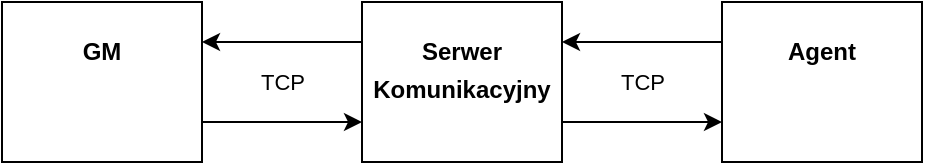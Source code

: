 <mxfile version="12.5.5" type="device"><diagram id="8sRST94ausjZbfxYHyC1" name="Page-1"><mxGraphModel dx="2186" dy="834" grid="1" gridSize="10" guides="1" tooltips="1" connect="1" arrows="1" fold="1" page="1" pageScale="1" pageWidth="827" pageHeight="1169" math="0" shadow="0"><root><mxCell id="0"/><mxCell id="1" parent="0"/><mxCell id="nJavZhupN5_y07IVw7gC-10" style="edgeStyle=orthogonalEdgeStyle;rounded=0;orthogonalLoop=1;jettySize=auto;html=1;" edge="1" parent="1" source="nJavZhupN5_y07IVw7gC-4" target="nJavZhupN5_y07IVw7gC-5"><mxGeometry relative="1" as="geometry"><Array as="points"><mxPoint x="150" y="100"/><mxPoint x="150" y="100"/></Array></mxGeometry></mxCell><mxCell id="nJavZhupN5_y07IVw7gC-4" value="&lt;p style=&quot;margin: 0px ; margin-top: 4px ; text-align: center&quot;&gt;&lt;br&gt;&lt;b&gt;GM&lt;/b&gt;&lt;/p&gt;" style="verticalAlign=top;align=left;overflow=fill;fontSize=12;fontFamily=Helvetica;html=1;" vertex="1" parent="1"><mxGeometry x="-20" y="40" width="100" height="80" as="geometry"/></mxCell><mxCell id="nJavZhupN5_y07IVw7gC-8" style="edgeStyle=orthogonalEdgeStyle;rounded=0;orthogonalLoop=1;jettySize=auto;html=1;" edge="1" parent="1" source="nJavZhupN5_y07IVw7gC-5" target="nJavZhupN5_y07IVw7gC-6"><mxGeometry relative="1" as="geometry"><Array as="points"><mxPoint x="290" y="100"/><mxPoint x="290" y="100"/></Array></mxGeometry></mxCell><mxCell id="nJavZhupN5_y07IVw7gC-9" value="TCP" style="edgeStyle=orthogonalEdgeStyle;rounded=0;orthogonalLoop=1;jettySize=auto;html=1;entryX=1;entryY=0.25;entryDx=0;entryDy=0;" edge="1" parent="1" source="nJavZhupN5_y07IVw7gC-5" target="nJavZhupN5_y07IVw7gC-4"><mxGeometry y="20" relative="1" as="geometry"><Array as="points"><mxPoint x="160" y="60"/><mxPoint x="160" y="60"/></Array><mxPoint as="offset"/></mxGeometry></mxCell><mxCell id="nJavZhupN5_y07IVw7gC-5" value="&lt;p style=&quot;margin: 0px ; margin-top: 4px ; text-align: center&quot;&gt;&lt;br&gt;&lt;b&gt;Serwer&lt;/b&gt;&lt;/p&gt;&lt;p style=&quot;margin: 0px ; margin-top: 4px ; text-align: center&quot;&gt;&lt;b&gt;Komunikacyjny&lt;/b&gt;&lt;/p&gt;" style="verticalAlign=top;align=left;overflow=fill;fontSize=12;fontFamily=Helvetica;html=1;" vertex="1" parent="1"><mxGeometry x="160" y="40" width="100" height="80" as="geometry"/></mxCell><mxCell id="nJavZhupN5_y07IVw7gC-7" value="TCP" style="edgeStyle=orthogonalEdgeStyle;rounded=0;orthogonalLoop=1;jettySize=auto;html=1;entryX=1;entryY=0.25;entryDx=0;entryDy=0;" edge="1" parent="1" source="nJavZhupN5_y07IVw7gC-6" target="nJavZhupN5_y07IVw7gC-5"><mxGeometry y="20" relative="1" as="geometry"><Array as="points"><mxPoint x="300" y="60"/><mxPoint x="300" y="60"/></Array><mxPoint as="offset"/></mxGeometry></mxCell><mxCell id="nJavZhupN5_y07IVw7gC-6" value="&lt;p style=&quot;margin: 0px ; margin-top: 4px ; text-align: center&quot;&gt;&lt;br&gt;&lt;b&gt;Agent&lt;/b&gt;&lt;/p&gt;" style="verticalAlign=top;align=left;overflow=fill;fontSize=12;fontFamily=Helvetica;html=1;" vertex="1" parent="1"><mxGeometry x="340" y="40" width="100" height="80" as="geometry"/></mxCell></root></mxGraphModel></diagram></mxfile>